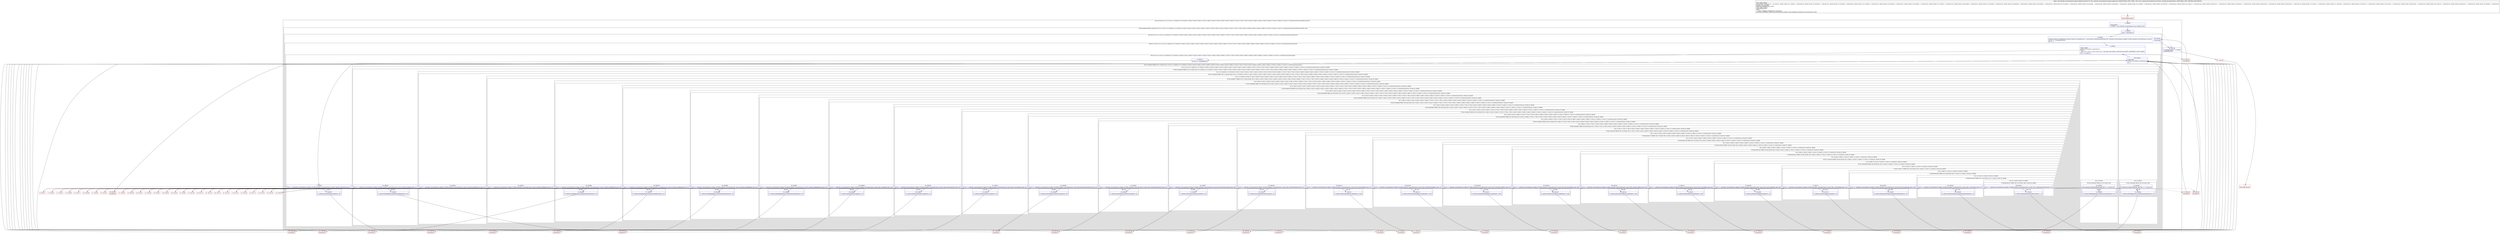 digraph "CFG forandroidx.constraintlayout.helper.widget.Flow.init(Landroid\/util\/AttributeSet;)V" {
subgraph cluster_Region_598646987 {
label = "R(3:1|(3:3|(3:5|(1:7)(1:(1:12)(1:(1:(1:18)(0))(1:(1:(1:25)(0))(1:(1:30)(1:(1:34)(1:(1:38)(1:(1:42)(1:(1:46)(1:(1:50)(1:(1:54)(1:(1:58)(1:(1:62)(1:(1:66)(1:(1:70)(1:(1:74)(1:(1:78)(1:(1:82)(1:(1:86)(1:(1:90)(1:(1:94)(1:(1:98)(1:(1:102)(1:(1:106)(1:(1:110)(1:(1:114)(0))))))))))))))))))))))))))|9)|118)|119)";
node [shape=record,color=blue];
Node_2 [shape=record,label="{2\:\ 0x0000|super.init(r8)\lr7.mFlow = new androidx.constraintlayout.core.widgets.Flow()\l}"];
subgraph cluster_IfRegion_344538678 {
label = "IF [B:3:0x000a] THEN: R(3:3|(3:5|(1:7)(1:(1:12)(1:(1:(1:18)(0))(1:(1:(1:25)(0))(1:(1:30)(1:(1:34)(1:(1:38)(1:(1:42)(1:(1:46)(1:(1:50)(1:(1:54)(1:(1:58)(1:(1:62)(1:(1:66)(1:(1:70)(1:(1:74)(1:(1:78)(1:(1:82)(1:(1:86)(1:(1:90)(1:(1:94)(1:(1:98)(1:(1:102)(1:(1:106)(1:(1:110)(1:(1:114)(0))))))))))))))))))))))))))|9)|118) ELSE: null";
node [shape=record,color=blue];
Node_3 [shape=record,label="{3\:\ 0x000a|if (r8 != null) goto L3\l}"];
subgraph cluster_Region_60667546 {
label = "R(3:3|(3:5|(1:7)(1:(1:12)(1:(1:(1:18)(0))(1:(1:(1:25)(0))(1:(1:30)(1:(1:34)(1:(1:38)(1:(1:42)(1:(1:46)(1:(1:50)(1:(1:54)(1:(1:58)(1:(1:62)(1:(1:66)(1:(1:70)(1:(1:74)(1:(1:78)(1:(1:82)(1:(1:86)(1:(1:90)(1:(1:94)(1:(1:98)(1:(1:102)(1:(1:106)(1:(1:110)(1:(1:114)(0))))))))))))))))))))))))))|9)|118)";
node [shape=record,color=blue];
Node_4 [shape=record,label="{4\:\ 0x000c|android.content.res.TypedArray android.content.res.TypedArray r0 = getContext().obtainStyledAttributes(r8, androidx.constraintlayout.widget.C0169R.styleable.ConstraintLayout_Layout)\lint int r1 = r0.getIndexCount()\lint r2 = 0\l}"];
subgraph cluster_LoopRegion_501777671 {
label = "LOOP:0: (3:5|(1:7)(1:(1:12)(1:(1:(1:18)(0))(1:(1:(1:25)(0))(1:(1:30)(1:(1:34)(1:(1:38)(1:(1:42)(1:(1:46)(1:(1:50)(1:(1:54)(1:(1:58)(1:(1:62)(1:(1:66)(1:(1:70)(1:(1:74)(1:(1:78)(1:(1:82)(1:(1:86)(1:(1:90)(1:(1:94)(1:(1:98)(1:(1:102)(1:(1:106)(1:(1:110)(1:(1:114)(0))))))))))))))))))))))))))|9)";
node [shape=record,color=blue];
Node_5 [shape=record,label="{5\:\ 0x001b|LOOP_START\lLOOP:0: B:5:0x001b\-\>B:88:0x01ad\lPHI: r2 \l  PHI: (r2v1 'i' int) = (r2v0 'i' int), (r2v2 'i' int) binds: [B:4:0x000c, B:88:0x01ad] A[DONT_GENERATE, DONT_INLINE]\l|if (r2 \< r1) goto L5\l}"];
subgraph cluster_Region_989386279 {
label = "R(3:5|(1:7)(1:(1:12)(1:(1:(1:18)(0))(1:(1:(1:25)(0))(1:(1:30)(1:(1:34)(1:(1:38)(1:(1:42)(1:(1:46)(1:(1:50)(1:(1:54)(1:(1:58)(1:(1:62)(1:(1:66)(1:(1:70)(1:(1:74)(1:(1:78)(1:(1:82)(1:(1:86)(1:(1:90)(1:(1:94)(1:(1:98)(1:(1:102)(1:(1:106)(1:(1:110)(1:(1:114)(0))))))))))))))))))))))))))|9)";
node [shape=record,color=blue];
Node_6 [shape=record,label="{6\:\ 0x001d|int int r3 = r0.getIndex(r2)\l}"];
subgraph cluster_IfRegion_1353717953 {
label = "IF [B:7:0x0024] THEN: R(1:7) ELSE: R(1:(1:12)(1:(1:(1:18)(0))(1:(1:(1:25)(0))(1:(1:30)(1:(1:34)(1:(1:38)(1:(1:42)(1:(1:46)(1:(1:50)(1:(1:54)(1:(1:58)(1:(1:62)(1:(1:66)(1:(1:70)(1:(1:74)(1:(1:78)(1:(1:82)(1:(1:86)(1:(1:90)(1:(1:94)(1:(1:98)(1:(1:102)(1:(1:106)(1:(1:110)(1:(1:114)(0))))))))))))))))))))))))))";
node [shape=record,color=blue];
Node_7 [shape=record,label="{7\:\ 0x0024|if (r3 == androidx.constraintlayout.widget.C0169R.styleable.ConstraintLayout_Layout_android_orientation) goto L7\l}"];
subgraph cluster_Region_433771561 {
label = "R(1:7)";
node [shape=record,color=blue];
Node_8 [shape=record,label="{8\:\ 0x0026|r7.mFlow.setOrientation(r0.getInt(r3, 0))\l}"];
}
subgraph cluster_Region_1634874402 {
label = "R(1:(1:12)(1:(1:(1:18)(0))(1:(1:(1:25)(0))(1:(1:30)(1:(1:34)(1:(1:38)(1:(1:42)(1:(1:46)(1:(1:50)(1:(1:54)(1:(1:58)(1:(1:62)(1:(1:66)(1:(1:70)(1:(1:74)(1:(1:78)(1:(1:82)(1:(1:86)(1:(1:90)(1:(1:94)(1:(1:98)(1:(1:102)(1:(1:106)(1:(1:110)(1:(1:114)(0)))))))))))))))))))))))))) | ELSE_IF_CHAIN\l";
node [shape=record,color=blue];
subgraph cluster_IfRegion_905326367 {
label = "IF [B:10:0x0033] THEN: R(1:12) ELSE: R(1:(1:(1:18)(0))(1:(1:(1:25)(0))(1:(1:30)(1:(1:34)(1:(1:38)(1:(1:42)(1:(1:46)(1:(1:50)(1:(1:54)(1:(1:58)(1:(1:62)(1:(1:66)(1:(1:70)(1:(1:74)(1:(1:78)(1:(1:82)(1:(1:86)(1:(1:90)(1:(1:94)(1:(1:98)(1:(1:102)(1:(1:106)(1:(1:110)(1:(1:114)(0))))))))))))))))))))))))) | ELSE_IF_CHAIN\l";
node [shape=record,color=blue];
Node_10 [shape=record,label="{10\:\ 0x0033|if (r3 == androidx.constraintlayout.widget.C0169R.styleable.ConstraintLayout_Layout_android_padding) goto L12\l}"];
subgraph cluster_Region_936374138 {
label = "R(1:12)";
node [shape=record,color=blue];
Node_11 [shape=record,label="{11\:\ 0x0035|r7.mFlow.setPadding(r0.getDimensionPixelSize(r3, 0))\l}"];
}
subgraph cluster_Region_617545922 {
label = "R(1:(1:(1:18)(0))(1:(1:(1:25)(0))(1:(1:30)(1:(1:34)(1:(1:38)(1:(1:42)(1:(1:46)(1:(1:50)(1:(1:54)(1:(1:58)(1:(1:62)(1:(1:66)(1:(1:70)(1:(1:74)(1:(1:78)(1:(1:82)(1:(1:86)(1:(1:90)(1:(1:94)(1:(1:98)(1:(1:102)(1:(1:106)(1:(1:110)(1:(1:114)(0))))))))))))))))))))))))) | ELSE_IF_CHAIN\l";
node [shape=record,color=blue];
subgraph cluster_IfRegion_1936752018 {
label = "IF [B:13:0x0044] THEN: R(1:(1:18)(0)) ELSE: R(1:(1:(1:25)(0))(1:(1:30)(1:(1:34)(1:(1:38)(1:(1:42)(1:(1:46)(1:(1:50)(1:(1:54)(1:(1:58)(1:(1:62)(1:(1:66)(1:(1:70)(1:(1:74)(1:(1:78)(1:(1:82)(1:(1:86)(1:(1:90)(1:(1:94)(1:(1:98)(1:(1:102)(1:(1:106)(1:(1:110)(1:(1:114)(0)))))))))))))))))))))))) | ELSE_IF_CHAIN\l";
node [shape=record,color=blue];
Node_13 [shape=record,label="{13\:\ 0x0044|if (r3 == androidx.constraintlayout.widget.C0169R.styleable.ConstraintLayout_Layout_android_paddingStart) goto L16\l}"];
subgraph cluster_Region_1915831400 {
label = "R(1:(1:18)(0))";
node [shape=record,color=blue];
subgraph cluster_IfRegion_789884054 {
label = "IF [B:15:0x0048] THEN: R(1:18) ELSE: R(0)";
node [shape=record,color=blue];
Node_15 [shape=record,label="{15\:\ 0x0048|if (android.os.Build.VERSION.SDK_INT \>= 17) goto L18\l}"];
subgraph cluster_Region_1502131839 {
label = "R(1:18)";
node [shape=record,color=blue];
Node_16 [shape=record,label="{16\:\ 0x004a|r7.mFlow.setPaddingStart(r0.getDimensionPixelSize(r3, 0))\l}"];
}
subgraph cluster_Region_1597460082 {
label = "R(0)";
node [shape=record,color=blue];
}
}
}
subgraph cluster_Region_52599878 {
label = "R(1:(1:(1:25)(0))(1:(1:30)(1:(1:34)(1:(1:38)(1:(1:42)(1:(1:46)(1:(1:50)(1:(1:54)(1:(1:58)(1:(1:62)(1:(1:66)(1:(1:70)(1:(1:74)(1:(1:78)(1:(1:82)(1:(1:86)(1:(1:90)(1:(1:94)(1:(1:98)(1:(1:102)(1:(1:106)(1:(1:110)(1:(1:114)(0)))))))))))))))))))))))) | ELSE_IF_CHAIN\l";
node [shape=record,color=blue];
subgraph cluster_IfRegion_719916614 {
label = "IF [B:18:0x0057] THEN: R(1:(1:25)(0)) ELSE: R(1:(1:30)(1:(1:34)(1:(1:38)(1:(1:42)(1:(1:46)(1:(1:50)(1:(1:54)(1:(1:58)(1:(1:62)(1:(1:66)(1:(1:70)(1:(1:74)(1:(1:78)(1:(1:82)(1:(1:86)(1:(1:90)(1:(1:94)(1:(1:98)(1:(1:102)(1:(1:106)(1:(1:110)(1:(1:114)(0))))))))))))))))))))))) | ELSE_IF_CHAIN\l";
node [shape=record,color=blue];
Node_18 [shape=record,label="{18\:\ 0x0057|if (r3 == androidx.constraintlayout.widget.C0169R.styleable.ConstraintLayout_Layout_android_paddingEnd) goto L23\l}"];
subgraph cluster_Region_2068355662 {
label = "R(1:(1:25)(0))";
node [shape=record,color=blue];
subgraph cluster_IfRegion_1899162029 {
label = "IF [B:20:0x005b] THEN: R(1:25) ELSE: R(0)";
node [shape=record,color=blue];
Node_20 [shape=record,label="{20\:\ 0x005b|if (android.os.Build.VERSION.SDK_INT \>= 17) goto L25\l}"];
subgraph cluster_Region_633145991 {
label = "R(1:25)";
node [shape=record,color=blue];
Node_21 [shape=record,label="{21\:\ 0x005d|r7.mFlow.setPaddingEnd(r0.getDimensionPixelSize(r3, 0))\l}"];
}
subgraph cluster_Region_345206055 {
label = "R(0)";
node [shape=record,color=blue];
}
}
}
subgraph cluster_Region_63177567 {
label = "R(1:(1:30)(1:(1:34)(1:(1:38)(1:(1:42)(1:(1:46)(1:(1:50)(1:(1:54)(1:(1:58)(1:(1:62)(1:(1:66)(1:(1:70)(1:(1:74)(1:(1:78)(1:(1:82)(1:(1:86)(1:(1:90)(1:(1:94)(1:(1:98)(1:(1:102)(1:(1:106)(1:(1:110)(1:(1:114)(0))))))))))))))))))))))) | ELSE_IF_CHAIN\l";
node [shape=record,color=blue];
subgraph cluster_IfRegion_2052025802 {
label = "IF [B:23:0x006a] THEN: R(1:30) ELSE: R(1:(1:34)(1:(1:38)(1:(1:42)(1:(1:46)(1:(1:50)(1:(1:54)(1:(1:58)(1:(1:62)(1:(1:66)(1:(1:70)(1:(1:74)(1:(1:78)(1:(1:82)(1:(1:86)(1:(1:90)(1:(1:94)(1:(1:98)(1:(1:102)(1:(1:106)(1:(1:110)(1:(1:114)(0)))))))))))))))))))))) | ELSE_IF_CHAIN\l";
node [shape=record,color=blue];
Node_23 [shape=record,label="{23\:\ 0x006a|if (r3 == androidx.constraintlayout.widget.C0169R.styleable.ConstraintLayout_Layout_android_paddingLeft) goto L30\l}"];
subgraph cluster_Region_1779038597 {
label = "R(1:30)";
node [shape=record,color=blue];
Node_24 [shape=record,label="{24\:\ 0x006c|r7.mFlow.setPaddingLeft(r0.getDimensionPixelSize(r3, 0))\l}"];
}
subgraph cluster_Region_1021404035 {
label = "R(1:(1:34)(1:(1:38)(1:(1:42)(1:(1:46)(1:(1:50)(1:(1:54)(1:(1:58)(1:(1:62)(1:(1:66)(1:(1:70)(1:(1:74)(1:(1:78)(1:(1:82)(1:(1:86)(1:(1:90)(1:(1:94)(1:(1:98)(1:(1:102)(1:(1:106)(1:(1:110)(1:(1:114)(0)))))))))))))))))))))) | ELSE_IF_CHAIN\l";
node [shape=record,color=blue];
subgraph cluster_IfRegion_2118462283 {
label = "IF [B:26:0x0079] THEN: R(1:34) ELSE: R(1:(1:38)(1:(1:42)(1:(1:46)(1:(1:50)(1:(1:54)(1:(1:58)(1:(1:62)(1:(1:66)(1:(1:70)(1:(1:74)(1:(1:78)(1:(1:82)(1:(1:86)(1:(1:90)(1:(1:94)(1:(1:98)(1:(1:102)(1:(1:106)(1:(1:110)(1:(1:114)(0))))))))))))))))))))) | ELSE_IF_CHAIN\l";
node [shape=record,color=blue];
Node_26 [shape=record,label="{26\:\ 0x0079|if (r3 == androidx.constraintlayout.widget.C0169R.styleable.ConstraintLayout_Layout_android_paddingTop) goto L34\l}"];
subgraph cluster_Region_578125697 {
label = "R(1:34)";
node [shape=record,color=blue];
Node_27 [shape=record,label="{27\:\ 0x007b|r7.mFlow.setPaddingTop(r0.getDimensionPixelSize(r3, 0))\l}"];
}
subgraph cluster_Region_1526241843 {
label = "R(1:(1:38)(1:(1:42)(1:(1:46)(1:(1:50)(1:(1:54)(1:(1:58)(1:(1:62)(1:(1:66)(1:(1:70)(1:(1:74)(1:(1:78)(1:(1:82)(1:(1:86)(1:(1:90)(1:(1:94)(1:(1:98)(1:(1:102)(1:(1:106)(1:(1:110)(1:(1:114)(0))))))))))))))))))))) | ELSE_IF_CHAIN\l";
node [shape=record,color=blue];
subgraph cluster_IfRegion_237590012 {
label = "IF [B:29:0x0088] THEN: R(1:38) ELSE: R(1:(1:42)(1:(1:46)(1:(1:50)(1:(1:54)(1:(1:58)(1:(1:62)(1:(1:66)(1:(1:70)(1:(1:74)(1:(1:78)(1:(1:82)(1:(1:86)(1:(1:90)(1:(1:94)(1:(1:98)(1:(1:102)(1:(1:106)(1:(1:110)(1:(1:114)(0)))))))))))))))))))) | ELSE_IF_CHAIN\l";
node [shape=record,color=blue];
Node_29 [shape=record,label="{29\:\ 0x0088|if (r3 == androidx.constraintlayout.widget.C0169R.styleable.ConstraintLayout_Layout_android_paddingRight) goto L38\l}"];
subgraph cluster_Region_1053957886 {
label = "R(1:38)";
node [shape=record,color=blue];
Node_30 [shape=record,label="{30\:\ 0x008a|r7.mFlow.setPaddingRight(r0.getDimensionPixelSize(r3, 0))\l}"];
}
subgraph cluster_Region_1435319838 {
label = "R(1:(1:42)(1:(1:46)(1:(1:50)(1:(1:54)(1:(1:58)(1:(1:62)(1:(1:66)(1:(1:70)(1:(1:74)(1:(1:78)(1:(1:82)(1:(1:86)(1:(1:90)(1:(1:94)(1:(1:98)(1:(1:102)(1:(1:106)(1:(1:110)(1:(1:114)(0)))))))))))))))))))) | ELSE_IF_CHAIN\l";
node [shape=record,color=blue];
subgraph cluster_IfRegion_1825628481 {
label = "IF [B:32:0x0097] THEN: R(1:42) ELSE: R(1:(1:46)(1:(1:50)(1:(1:54)(1:(1:58)(1:(1:62)(1:(1:66)(1:(1:70)(1:(1:74)(1:(1:78)(1:(1:82)(1:(1:86)(1:(1:90)(1:(1:94)(1:(1:98)(1:(1:102)(1:(1:106)(1:(1:110)(1:(1:114)(0))))))))))))))))))) | ELSE_IF_CHAIN\l";
node [shape=record,color=blue];
Node_32 [shape=record,label="{32\:\ 0x0097|if (r3 == androidx.constraintlayout.widget.C0169R.styleable.ConstraintLayout_Layout_android_paddingBottom) goto L42\l}"];
subgraph cluster_Region_1937162897 {
label = "R(1:42)";
node [shape=record,color=blue];
Node_33 [shape=record,label="{33\:\ 0x0099|r7.mFlow.setPaddingBottom(r0.getDimensionPixelSize(r3, 0))\l}"];
}
subgraph cluster_Region_1995440395 {
label = "R(1:(1:46)(1:(1:50)(1:(1:54)(1:(1:58)(1:(1:62)(1:(1:66)(1:(1:70)(1:(1:74)(1:(1:78)(1:(1:82)(1:(1:86)(1:(1:90)(1:(1:94)(1:(1:98)(1:(1:102)(1:(1:106)(1:(1:110)(1:(1:114)(0))))))))))))))))))) | ELSE_IF_CHAIN\l";
node [shape=record,color=blue];
subgraph cluster_IfRegion_1836113964 {
label = "IF [B:35:0x00a6] THEN: R(1:46) ELSE: R(1:(1:50)(1:(1:54)(1:(1:58)(1:(1:62)(1:(1:66)(1:(1:70)(1:(1:74)(1:(1:78)(1:(1:82)(1:(1:86)(1:(1:90)(1:(1:94)(1:(1:98)(1:(1:102)(1:(1:106)(1:(1:110)(1:(1:114)(0)))))))))))))))))) | ELSE_IF_CHAIN\l";
node [shape=record,color=blue];
Node_35 [shape=record,label="{35\:\ 0x00a6|if (r3 == androidx.constraintlayout.widget.C0169R.styleable.ConstraintLayout_Layout_flow_wrapMode) goto L46\l}"];
subgraph cluster_Region_1452726443 {
label = "R(1:46)";
node [shape=record,color=blue];
Node_36 [shape=record,label="{36\:\ 0x00a8|r7.mFlow.setWrapMode(r0.getInt(r3, 0))\l}"];
}
subgraph cluster_Region_1094355245 {
label = "R(1:(1:50)(1:(1:54)(1:(1:58)(1:(1:62)(1:(1:66)(1:(1:70)(1:(1:74)(1:(1:78)(1:(1:82)(1:(1:86)(1:(1:90)(1:(1:94)(1:(1:98)(1:(1:102)(1:(1:106)(1:(1:110)(1:(1:114)(0)))))))))))))))))) | ELSE_IF_CHAIN\l";
node [shape=record,color=blue];
subgraph cluster_IfRegion_976781754 {
label = "IF [B:38:0x00b5] THEN: R(1:50) ELSE: R(1:(1:54)(1:(1:58)(1:(1:62)(1:(1:66)(1:(1:70)(1:(1:74)(1:(1:78)(1:(1:82)(1:(1:86)(1:(1:90)(1:(1:94)(1:(1:98)(1:(1:102)(1:(1:106)(1:(1:110)(1:(1:114)(0))))))))))))))))) | ELSE_IF_CHAIN\l";
node [shape=record,color=blue];
Node_38 [shape=record,label="{38\:\ 0x00b5|if (r3 == androidx.constraintlayout.widget.C0169R.styleable.ConstraintLayout_Layout_flow_horizontalStyle) goto L50\l}"];
subgraph cluster_Region_1595288719 {
label = "R(1:50)";
node [shape=record,color=blue];
Node_39 [shape=record,label="{39\:\ 0x00b7|r7.mFlow.setHorizontalStyle(r0.getInt(r3, 0))\l}"];
}
subgraph cluster_Region_1603119675 {
label = "R(1:(1:54)(1:(1:58)(1:(1:62)(1:(1:66)(1:(1:70)(1:(1:74)(1:(1:78)(1:(1:82)(1:(1:86)(1:(1:90)(1:(1:94)(1:(1:98)(1:(1:102)(1:(1:106)(1:(1:110)(1:(1:114)(0))))))))))))))))) | ELSE_IF_CHAIN\l";
node [shape=record,color=blue];
subgraph cluster_IfRegion_2121971124 {
label = "IF [B:41:0x00c4] THEN: R(1:54) ELSE: R(1:(1:58)(1:(1:62)(1:(1:66)(1:(1:70)(1:(1:74)(1:(1:78)(1:(1:82)(1:(1:86)(1:(1:90)(1:(1:94)(1:(1:98)(1:(1:102)(1:(1:106)(1:(1:110)(1:(1:114)(0)))))))))))))))) | ELSE_IF_CHAIN\l";
node [shape=record,color=blue];
Node_41 [shape=record,label="{41\:\ 0x00c4|if (r3 == androidx.constraintlayout.widget.C0169R.styleable.ConstraintLayout_Layout_flow_verticalStyle) goto L54\l}"];
subgraph cluster_Region_1906175101 {
label = "R(1:54)";
node [shape=record,color=blue];
Node_42 [shape=record,label="{42\:\ 0x00c6|r7.mFlow.setVerticalStyle(r0.getInt(r3, 0))\l}"];
}
subgraph cluster_Region_1665925658 {
label = "R(1:(1:58)(1:(1:62)(1:(1:66)(1:(1:70)(1:(1:74)(1:(1:78)(1:(1:82)(1:(1:86)(1:(1:90)(1:(1:94)(1:(1:98)(1:(1:102)(1:(1:106)(1:(1:110)(1:(1:114)(0)))))))))))))))) | ELSE_IF_CHAIN\l";
node [shape=record,color=blue];
subgraph cluster_IfRegion_365664723 {
label = "IF [B:44:0x00d3] THEN: R(1:58) ELSE: R(1:(1:62)(1:(1:66)(1:(1:70)(1:(1:74)(1:(1:78)(1:(1:82)(1:(1:86)(1:(1:90)(1:(1:94)(1:(1:98)(1:(1:102)(1:(1:106)(1:(1:110)(1:(1:114)(0))))))))))))))) | ELSE_IF_CHAIN\l";
node [shape=record,color=blue];
Node_44 [shape=record,label="{44\:\ 0x00d3|if (r3 == androidx.constraintlayout.widget.C0169R.styleable.ConstraintLayout_Layout_flow_firstHorizontalStyle) goto L58\l}"];
subgraph cluster_Region_876272277 {
label = "R(1:58)";
node [shape=record,color=blue];
Node_45 [shape=record,label="{45\:\ 0x00d5|r7.mFlow.setFirstHorizontalStyle(r0.getInt(r3, 0))\l}"];
}
subgraph cluster_Region_356691745 {
label = "R(1:(1:62)(1:(1:66)(1:(1:70)(1:(1:74)(1:(1:78)(1:(1:82)(1:(1:86)(1:(1:90)(1:(1:94)(1:(1:98)(1:(1:102)(1:(1:106)(1:(1:110)(1:(1:114)(0))))))))))))))) | ELSE_IF_CHAIN\l";
node [shape=record,color=blue];
subgraph cluster_IfRegion_2135980742 {
label = "IF [B:47:0x00e2] THEN: R(1:62) ELSE: R(1:(1:66)(1:(1:70)(1:(1:74)(1:(1:78)(1:(1:82)(1:(1:86)(1:(1:90)(1:(1:94)(1:(1:98)(1:(1:102)(1:(1:106)(1:(1:110)(1:(1:114)(0)))))))))))))) | ELSE_IF_CHAIN\l";
node [shape=record,color=blue];
Node_47 [shape=record,label="{47\:\ 0x00e2|if (r3 == androidx.constraintlayout.widget.C0169R.styleable.ConstraintLayout_Layout_flow_lastHorizontalStyle) goto L62\l}"];
subgraph cluster_Region_1418268473 {
label = "R(1:62)";
node [shape=record,color=blue];
Node_48 [shape=record,label="{48\:\ 0x00e4|r7.mFlow.setLastHorizontalStyle(r0.getInt(r3, 0))\l}"];
}
subgraph cluster_Region_10760005 {
label = "R(1:(1:66)(1:(1:70)(1:(1:74)(1:(1:78)(1:(1:82)(1:(1:86)(1:(1:90)(1:(1:94)(1:(1:98)(1:(1:102)(1:(1:106)(1:(1:110)(1:(1:114)(0)))))))))))))) | ELSE_IF_CHAIN\l";
node [shape=record,color=blue];
subgraph cluster_IfRegion_26939847 {
label = "IF [B:50:0x00f1] THEN: R(1:66) ELSE: R(1:(1:70)(1:(1:74)(1:(1:78)(1:(1:82)(1:(1:86)(1:(1:90)(1:(1:94)(1:(1:98)(1:(1:102)(1:(1:106)(1:(1:110)(1:(1:114)(0))))))))))))) | ELSE_IF_CHAIN\l";
node [shape=record,color=blue];
Node_50 [shape=record,label="{50\:\ 0x00f1|if (r3 == androidx.constraintlayout.widget.C0169R.styleable.ConstraintLayout_Layout_flow_firstVerticalStyle) goto L66\l}"];
subgraph cluster_Region_974467955 {
label = "R(1:66)";
node [shape=record,color=blue];
Node_51 [shape=record,label="{51\:\ 0x00f3|r7.mFlow.setFirstVerticalStyle(r0.getInt(r3, 0))\l}"];
}
subgraph cluster_Region_852132120 {
label = "R(1:(1:70)(1:(1:74)(1:(1:78)(1:(1:82)(1:(1:86)(1:(1:90)(1:(1:94)(1:(1:98)(1:(1:102)(1:(1:106)(1:(1:110)(1:(1:114)(0))))))))))))) | ELSE_IF_CHAIN\l";
node [shape=record,color=blue];
subgraph cluster_IfRegion_711443285 {
label = "IF [B:53:0x0100] THEN: R(1:70) ELSE: R(1:(1:74)(1:(1:78)(1:(1:82)(1:(1:86)(1:(1:90)(1:(1:94)(1:(1:98)(1:(1:102)(1:(1:106)(1:(1:110)(1:(1:114)(0)))))))))))) | ELSE_IF_CHAIN\l";
node [shape=record,color=blue];
Node_53 [shape=record,label="{53\:\ 0x0100|if (r3 == androidx.constraintlayout.widget.C0169R.styleable.ConstraintLayout_Layout_flow_lastVerticalStyle) goto L70\l}"];
subgraph cluster_Region_620088904 {
label = "R(1:70)";
node [shape=record,color=blue];
Node_54 [shape=record,label="{54\:\ 0x0102|r7.mFlow.setLastVerticalStyle(r0.getInt(r3, 0))\l}"];
}
subgraph cluster_Region_831854985 {
label = "R(1:(1:74)(1:(1:78)(1:(1:82)(1:(1:86)(1:(1:90)(1:(1:94)(1:(1:98)(1:(1:102)(1:(1:106)(1:(1:110)(1:(1:114)(0)))))))))))) | ELSE_IF_CHAIN\l";
node [shape=record,color=blue];
subgraph cluster_IfRegion_1672205003 {
label = "IF [B:56:0x0111] THEN: R(1:74) ELSE: R(1:(1:78)(1:(1:82)(1:(1:86)(1:(1:90)(1:(1:94)(1:(1:98)(1:(1:102)(1:(1:106)(1:(1:110)(1:(1:114)(0))))))))))) | ELSE_IF_CHAIN\l";
node [shape=record,color=blue];
Node_56 [shape=record,label="{56\:\ 0x0111|if (r3 == androidx.constraintlayout.widget.C0169R.styleable.ConstraintLayout_Layout_flow_horizontalBias) goto L74\l}"];
subgraph cluster_Region_1190745649 {
label = "R(1:74)";
node [shape=record,color=blue];
Node_57 [shape=record,label="{57\:\ 0x0113|r7.mFlow.setHorizontalBias(r0.getFloat(r3, 0.5f))\l}"];
}
subgraph cluster_Region_825135933 {
label = "R(1:(1:78)(1:(1:82)(1:(1:86)(1:(1:90)(1:(1:94)(1:(1:98)(1:(1:102)(1:(1:106)(1:(1:110)(1:(1:114)(0))))))))))) | ELSE_IF_CHAIN\l";
node [shape=record,color=blue];
subgraph cluster_IfRegion_533795378 {
label = "IF [B:59:0x0120] THEN: R(1:78) ELSE: R(1:(1:82)(1:(1:86)(1:(1:90)(1:(1:94)(1:(1:98)(1:(1:102)(1:(1:106)(1:(1:110)(1:(1:114)(0)))))))))) | ELSE_IF_CHAIN\l";
node [shape=record,color=blue];
Node_59 [shape=record,label="{59\:\ 0x0120|if (r3 == androidx.constraintlayout.widget.C0169R.styleable.ConstraintLayout_Layout_flow_firstHorizontalBias) goto L78\l}"];
subgraph cluster_Region_1519745296 {
label = "R(1:78)";
node [shape=record,color=blue];
Node_60 [shape=record,label="{60\:\ 0x0122|r7.mFlow.setFirstHorizontalBias(r0.getFloat(r3, 0.5f))\l}"];
}
subgraph cluster_Region_282152026 {
label = "R(1:(1:82)(1:(1:86)(1:(1:90)(1:(1:94)(1:(1:98)(1:(1:102)(1:(1:106)(1:(1:110)(1:(1:114)(0)))))))))) | ELSE_IF_CHAIN\l";
node [shape=record,color=blue];
subgraph cluster_IfRegion_1184709926 {
label = "IF [B:62:0x012f] THEN: R(1:82) ELSE: R(1:(1:86)(1:(1:90)(1:(1:94)(1:(1:98)(1:(1:102)(1:(1:106)(1:(1:110)(1:(1:114)(0))))))))) | ELSE_IF_CHAIN\l";
node [shape=record,color=blue];
Node_62 [shape=record,label="{62\:\ 0x012f|if (r3 == androidx.constraintlayout.widget.C0169R.styleable.ConstraintLayout_Layout_flow_lastHorizontalBias) goto L82\l}"];
subgraph cluster_Region_1233672090 {
label = "R(1:82)";
node [shape=record,color=blue];
Node_63 [shape=record,label="{63\:\ 0x0131|r7.mFlow.setLastHorizontalBias(r0.getFloat(r3, 0.5f))\l}"];
}
subgraph cluster_Region_1995820313 {
label = "R(1:(1:86)(1:(1:90)(1:(1:94)(1:(1:98)(1:(1:102)(1:(1:106)(1:(1:110)(1:(1:114)(0))))))))) | ELSE_IF_CHAIN\l";
node [shape=record,color=blue];
subgraph cluster_IfRegion_1383347147 {
label = "IF [B:65:0x013e] THEN: R(1:86) ELSE: R(1:(1:90)(1:(1:94)(1:(1:98)(1:(1:102)(1:(1:106)(1:(1:110)(1:(1:114)(0)))))))) | ELSE_IF_CHAIN\l";
node [shape=record,color=blue];
Node_65 [shape=record,label="{65\:\ 0x013e|if (r3 == androidx.constraintlayout.widget.C0169R.styleable.ConstraintLayout_Layout_flow_firstVerticalBias) goto L86\l}"];
subgraph cluster_Region_1132808045 {
label = "R(1:86)";
node [shape=record,color=blue];
Node_66 [shape=record,label="{66\:\ 0x0140|r7.mFlow.setFirstVerticalBias(r0.getFloat(r3, 0.5f))\l}"];
}
subgraph cluster_Region_1874189087 {
label = "R(1:(1:90)(1:(1:94)(1:(1:98)(1:(1:102)(1:(1:106)(1:(1:110)(1:(1:114)(0)))))))) | ELSE_IF_CHAIN\l";
node [shape=record,color=blue];
subgraph cluster_IfRegion_1869909700 {
label = "IF [B:68:0x014c] THEN: R(1:90) ELSE: R(1:(1:94)(1:(1:98)(1:(1:102)(1:(1:106)(1:(1:110)(1:(1:114)(0))))))) | ELSE_IF_CHAIN\l";
node [shape=record,color=blue];
Node_68 [shape=record,label="{68\:\ 0x014c|if (r3 == androidx.constraintlayout.widget.C0169R.styleable.ConstraintLayout_Layout_flow_lastVerticalBias) goto L90\l}"];
subgraph cluster_Region_1338104306 {
label = "R(1:90)";
node [shape=record,color=blue];
Node_69 [shape=record,label="{69\:\ 0x014e|r7.mFlow.setLastVerticalBias(r0.getFloat(r3, 0.5f))\l}"];
}
subgraph cluster_Region_709298863 {
label = "R(1:(1:94)(1:(1:98)(1:(1:102)(1:(1:106)(1:(1:110)(1:(1:114)(0))))))) | ELSE_IF_CHAIN\l";
node [shape=record,color=blue];
subgraph cluster_IfRegion_2015576474 {
label = "IF [B:71:0x015a] THEN: R(1:94) ELSE: R(1:(1:98)(1:(1:102)(1:(1:106)(1:(1:110)(1:(1:114)(0)))))) | ELSE_IF_CHAIN\l";
node [shape=record,color=blue];
Node_71 [shape=record,label="{71\:\ 0x015a|if (r3 == androidx.constraintlayout.widget.C0169R.styleable.ConstraintLayout_Layout_flow_verticalBias) goto L94\l}"];
subgraph cluster_Region_1047360739 {
label = "R(1:94)";
node [shape=record,color=blue];
Node_72 [shape=record,label="{72\:\ 0x015c|r7.mFlow.setVerticalBias(r0.getFloat(r3, 0.5f))\l}"];
}
subgraph cluster_Region_812527649 {
label = "R(1:(1:98)(1:(1:102)(1:(1:106)(1:(1:110)(1:(1:114)(0)))))) | ELSE_IF_CHAIN\l";
node [shape=record,color=blue];
subgraph cluster_IfRegion_1467496373 {
label = "IF [B:74:0x0169] THEN: R(1:98) ELSE: R(1:(1:102)(1:(1:106)(1:(1:110)(1:(1:114)(0))))) | ELSE_IF_CHAIN\l";
node [shape=record,color=blue];
Node_74 [shape=record,label="{74\:\ 0x0169|if (r3 == androidx.constraintlayout.widget.C0169R.styleable.ConstraintLayout_Layout_flow_horizontalAlign) goto L98\l}"];
subgraph cluster_Region_903008307 {
label = "R(1:98)";
node [shape=record,color=blue];
Node_75 [shape=record,label="{75\:\ 0x016b|r7.mFlow.setHorizontalAlign(r0.getInt(r3, 2))\l}"];
}
subgraph cluster_Region_1756081712 {
label = "R(1:(1:102)(1:(1:106)(1:(1:110)(1:(1:114)(0))))) | ELSE_IF_CHAIN\l";
node [shape=record,color=blue];
subgraph cluster_IfRegion_610385146 {
label = "IF [B:77:0x0177] THEN: R(1:102) ELSE: R(1:(1:106)(1:(1:110)(1:(1:114)(0)))) | ELSE_IF_CHAIN\l";
node [shape=record,color=blue];
Node_77 [shape=record,label="{77\:\ 0x0177|if (r3 == androidx.constraintlayout.widget.C0169R.styleable.ConstraintLayout_Layout_flow_verticalAlign) goto L102\l}"];
subgraph cluster_Region_1543849931 {
label = "R(1:102)";
node [shape=record,color=blue];
Node_78 [shape=record,label="{78\:\ 0x0179|r7.mFlow.setVerticalAlign(r0.getInt(r3, 2))\l}"];
}
subgraph cluster_Region_696773913 {
label = "R(1:(1:106)(1:(1:110)(1:(1:114)(0)))) | ELSE_IF_CHAIN\l";
node [shape=record,color=blue];
subgraph cluster_IfRegion_1873282076 {
label = "IF [B:80:0x0185] THEN: R(1:106) ELSE: R(1:(1:110)(1:(1:114)(0))) | ELSE_IF_CHAIN\l";
node [shape=record,color=blue];
Node_80 [shape=record,label="{80\:\ 0x0185|if (r3 == androidx.constraintlayout.widget.C0169R.styleable.ConstraintLayout_Layout_flow_horizontalGap) goto L106\l}"];
subgraph cluster_Region_491391984 {
label = "R(1:106)";
node [shape=record,color=blue];
Node_81 [shape=record,label="{81\:\ 0x0187|r7.mFlow.setHorizontalGap(r0.getDimensionPixelSize(r3, 0))\l}"];
}
subgraph cluster_Region_990349556 {
label = "R(1:(1:110)(1:(1:114)(0))) | ELSE_IF_CHAIN\l";
node [shape=record,color=blue];
subgraph cluster_IfRegion_233158626 {
label = "IF [B:83:0x0193] THEN: R(1:110) ELSE: R(1:(1:114)(0)) | ELSE_IF_CHAIN\l";
node [shape=record,color=blue];
Node_83 [shape=record,label="{83\:\ 0x0193|if (r3 == androidx.constraintlayout.widget.C0169R.styleable.ConstraintLayout_Layout_flow_verticalGap) goto L110\l}"];
subgraph cluster_Region_1213574870 {
label = "R(1:110)";
node [shape=record,color=blue];
Node_84 [shape=record,label="{84\:\ 0x0195|r7.mFlow.setVerticalGap(r0.getDimensionPixelSize(r3, 0))\l}"];
}
subgraph cluster_Region_2057914509 {
label = "R(1:(1:114)(0)) | ELSE_IF_CHAIN\l";
node [shape=record,color=blue];
subgraph cluster_IfRegion_464972916 {
label = "IF [B:86:0x01a1] THEN: R(1:114) ELSE: R(0) | ELSE_IF_CHAIN\l";
node [shape=record,color=blue];
Node_86 [shape=record,label="{86\:\ 0x01a1|if (r3 == androidx.constraintlayout.widget.C0169R.styleable.ConstraintLayout_Layout_flow_maxElementsWrap) goto L114\l}"];
subgraph cluster_Region_1806019751 {
label = "R(1:114)";
node [shape=record,color=blue];
Node_87 [shape=record,label="{87\:\ 0x01a3|r7.mFlow.setMaxElementsWrap(r0.getInt(r3, \-1))\l}"];
}
subgraph cluster_Region_1330029510 {
label = "R(0)";
node [shape=record,color=blue];
}
}
}
}
}
}
}
}
}
}
}
}
}
}
}
}
}
}
}
}
}
}
}
}
}
}
}
}
}
}
}
}
}
}
}
}
}
}
}
}
}
}
}
}
}
}
}
}
}
}
}
}
Node_88 [shape=record,label="{88\:\ 0x01ad|LOOP_END\lLOOP:0: B:5:0x001b\-\>B:88:0x01ad\l|r2++\l}"];
}
}
Node_89 [shape=record,label="{89\:\ 0x01b1|r0.recycle()\l}"];
}
}
Node_90 [shape=record,label="{90\:\ 0x01b4|r7.mHelperWidget = r7.mFlow\lvalidateParams()\l}"];
}
Node_0 [shape=record,color=red,label="{0\:\ ?|MTH_ENTER_BLOCK\l}"];
Node_94 [shape=record,color=red,label="{94\:\ 0x01ad|SYNTHETIC\l}"];
Node_9 [shape=record,color=red,label="{9\:\ 0x0031}"];
Node_95 [shape=record,color=red,label="{95\:\ 0x01ad|SYNTHETIC\l}"];
Node_12 [shape=record,color=red,label="{12\:\ 0x0040}"];
Node_14 [shape=record,color=red,label="{14\:\ 0x0046}"];
Node_97 [shape=record,color=red,label="{97\:\ 0x01ad|SYNTHETIC\l}"];
Node_96 [shape=record,color=red,label="{96\:\ 0x01ad|SYNTHETIC\l}"];
Node_17 [shape=record,color=red,label="{17\:\ 0x0055}"];
Node_19 [shape=record,color=red,label="{19\:\ 0x0059}"];
Node_99 [shape=record,color=red,label="{99\:\ 0x01ad|SYNTHETIC\l}"];
Node_98 [shape=record,color=red,label="{98\:\ 0x01ad|SYNTHETIC\l}"];
Node_22 [shape=record,color=red,label="{22\:\ 0x0068}"];
Node_100 [shape=record,color=red,label="{100\:\ 0x01ad|SYNTHETIC\l}"];
Node_25 [shape=record,color=red,label="{25\:\ 0x0077}"];
Node_101 [shape=record,color=red,label="{101\:\ 0x01ad|SYNTHETIC\l}"];
Node_28 [shape=record,color=red,label="{28\:\ 0x0086}"];
Node_102 [shape=record,color=red,label="{102\:\ 0x01ad|SYNTHETIC\l}"];
Node_31 [shape=record,color=red,label="{31\:\ 0x0095}"];
Node_103 [shape=record,color=red,label="{103\:\ 0x01ad|SYNTHETIC\l}"];
Node_34 [shape=record,color=red,label="{34\:\ 0x00a4}"];
Node_104 [shape=record,color=red,label="{104\:\ 0x01ad|SYNTHETIC\l}"];
Node_37 [shape=record,color=red,label="{37\:\ 0x00b3}"];
Node_105 [shape=record,color=red,label="{105\:\ 0x01ad|SYNTHETIC\l}"];
Node_40 [shape=record,color=red,label="{40\:\ 0x00c2}"];
Node_106 [shape=record,color=red,label="{106\:\ 0x01ad|SYNTHETIC\l}"];
Node_43 [shape=record,color=red,label="{43\:\ 0x00d1}"];
Node_107 [shape=record,color=red,label="{107\:\ 0x01ad|SYNTHETIC\l}"];
Node_46 [shape=record,color=red,label="{46\:\ 0x00e0}"];
Node_108 [shape=record,color=red,label="{108\:\ 0x01ad|SYNTHETIC\l}"];
Node_49 [shape=record,color=red,label="{49\:\ 0x00ef}"];
Node_109 [shape=record,color=red,label="{109\:\ 0x01ad|SYNTHETIC\l}"];
Node_52 [shape=record,color=red,label="{52\:\ 0x00fe}"];
Node_110 [shape=record,color=red,label="{110\:\ 0x01ad|SYNTHETIC\l}"];
Node_55 [shape=record,color=red,label="{55\:\ 0x010d}"];
Node_111 [shape=record,color=red,label="{111\:\ 0x01ad|SYNTHETIC\l}"];
Node_58 [shape=record,color=red,label="{58\:\ 0x011e}"];
Node_112 [shape=record,color=red,label="{112\:\ 0x01ad|SYNTHETIC\l}"];
Node_61 [shape=record,color=red,label="{61\:\ 0x012d}"];
Node_113 [shape=record,color=red,label="{113\:\ 0x01ad|SYNTHETIC\l}"];
Node_64 [shape=record,color=red,label="{64\:\ 0x013c}"];
Node_114 [shape=record,color=red,label="{114\:\ 0x01ad|SYNTHETIC\l}"];
Node_67 [shape=record,color=red,label="{67\:\ 0x014a}"];
Node_115 [shape=record,color=red,label="{115\:\ 0x01ad|SYNTHETIC\l}"];
Node_70 [shape=record,color=red,label="{70\:\ 0x0158}"];
Node_116 [shape=record,color=red,label="{116\:\ 0x01ad|SYNTHETIC\l}"];
Node_73 [shape=record,color=red,label="{73\:\ 0x0166}"];
Node_117 [shape=record,color=red,label="{117\:\ 0x01ad|SYNTHETIC\l}"];
Node_76 [shape=record,color=red,label="{76\:\ 0x0175}"];
Node_118 [shape=record,color=red,label="{118\:\ 0x01ad|SYNTHETIC\l}"];
Node_79 [shape=record,color=red,label="{79\:\ 0x0183}"];
Node_119 [shape=record,color=red,label="{119\:\ 0x01ad|SYNTHETIC\l}"];
Node_82 [shape=record,color=red,label="{82\:\ 0x0191}"];
Node_120 [shape=record,color=red,label="{120\:\ 0x01ad|SYNTHETIC\l}"];
Node_85 [shape=record,color=red,label="{85\:\ 0x019f}"];
Node_93 [shape=record,color=red,label="{93\:\ 0x01ad|SYNTHETIC\l}"];
Node_121 [shape=record,color=red,label="{121\:\ 0x01ad|SYNTHETIC\l}"];
Node_92 [shape=record,color=red,label="{92\:\ 0x01b1|SYNTHETIC\l}"];
Node_91 [shape=record,color=red,label="{91\:\ 0x01bb}"];
Node_1 [shape=record,color=red,label="{1\:\ ?|MTH_EXIT_BLOCK\l}"];
MethodNode[shape=record,label="{public void androidx.constraintlayout.helper.widget.Flow.init((r7v0 'this' androidx.constraintlayout.helper.widget.Flow A[IMMUTABLE_TYPE, THIS]), (r8v0 'attrs' android.util.AttributeSet A[D('attrs' android.util.AttributeSet), IMMUTABLE_TYPE, METHOD_ARGUMENT]))  | USE_LINES_HINTS\lBACK_EDGE: B:88:0x01ad \-\> B:5:0x001b, CROSS_EDGE: B:11:0x0035 \-\> B:88:0x01ad, CROSS_EDGE: B:16:0x004a \-\> B:88:0x01ad, CROSS_EDGE: B:15:0x0048 \-\> B:88:0x01ad, CROSS_EDGE: B:21:0x005d \-\> B:88:0x01ad, CROSS_EDGE: B:20:0x005b \-\> B:88:0x01ad, CROSS_EDGE: B:24:0x006c \-\> B:88:0x01ad, CROSS_EDGE: B:27:0x007b \-\> B:88:0x01ad, CROSS_EDGE: B:30:0x008a \-\> B:88:0x01ad, CROSS_EDGE: B:33:0x0099 \-\> B:88:0x01ad, CROSS_EDGE: B:36:0x00a8 \-\> B:88:0x01ad, CROSS_EDGE: B:39:0x00b7 \-\> B:88:0x01ad, CROSS_EDGE: B:42:0x00c6 \-\> B:88:0x01ad, CROSS_EDGE: B:45:0x00d5 \-\> B:88:0x01ad, CROSS_EDGE: B:48:0x00e4 \-\> B:88:0x01ad, CROSS_EDGE: B:51:0x00f3 \-\> B:88:0x01ad, CROSS_EDGE: B:54:0x0102 \-\> B:88:0x01ad, CROSS_EDGE: B:57:0x0113 \-\> B:88:0x01ad, CROSS_EDGE: B:60:0x0122 \-\> B:88:0x01ad, CROSS_EDGE: B:63:0x0131 \-\> B:88:0x01ad, CROSS_EDGE: B:66:0x0140 \-\> B:88:0x01ad, CROSS_EDGE: B:69:0x014e \-\> B:88:0x01ad, CROSS_EDGE: B:72:0x015c \-\> B:88:0x01ad, CROSS_EDGE: B:75:0x016b \-\> B:88:0x01ad, CROSS_EDGE: B:78:0x0179 \-\> B:88:0x01ad, CROSS_EDGE: B:81:0x0187 \-\> B:88:0x01ad, CROSS_EDGE: B:84:0x0195 \-\> B:88:0x01ad, CROSS_EDGE: B:87:0x01a3 \-\> B:88:0x01ad, CROSS_EDGE: B:86:0x01a1 \-\> B:88:0x01ad, CROSS_EDGE: B:3:0x000a \-\> B:90:0x01b4\lINLINE_NOT_NEEDED\lMETHOD_PARAMETERS: [attrs]\lTYPE_VARS: EMPTY\lJadxCommentsAttr\{\l INFO: \l \-\> Access modifiers changed from: protected\}\lMETHOD_OVERRIDE: [androidx.constraintlayout.widget.ConstraintHelper.init(android.util.AttributeSet):void]\l}"];
MethodNode -> Node_0;Node_2 -> Node_3;
Node_3 -> Node_4;
Node_3 -> Node_90[style=dashed];
Node_4 -> Node_5;
Node_5 -> Node_6;
Node_5 -> Node_92[style=dashed];
Node_6 -> Node_7;
Node_7 -> Node_8;
Node_7 -> Node_9[style=dashed];
Node_8 -> Node_94;
Node_10 -> Node_11;
Node_10 -> Node_12[style=dashed];
Node_11 -> Node_95;
Node_13 -> Node_14;
Node_13 -> Node_17[style=dashed];
Node_15 -> Node_16;
Node_15 -> Node_96[style=dashed];
Node_16 -> Node_97;
Node_18 -> Node_19;
Node_18 -> Node_22[style=dashed];
Node_20 -> Node_21;
Node_20 -> Node_98[style=dashed];
Node_21 -> Node_99;
Node_23 -> Node_24;
Node_23 -> Node_25[style=dashed];
Node_24 -> Node_100;
Node_26 -> Node_27;
Node_26 -> Node_28[style=dashed];
Node_27 -> Node_101;
Node_29 -> Node_30;
Node_29 -> Node_31[style=dashed];
Node_30 -> Node_102;
Node_32 -> Node_33;
Node_32 -> Node_34[style=dashed];
Node_33 -> Node_103;
Node_35 -> Node_36;
Node_35 -> Node_37[style=dashed];
Node_36 -> Node_104;
Node_38 -> Node_39;
Node_38 -> Node_40[style=dashed];
Node_39 -> Node_105;
Node_41 -> Node_42;
Node_41 -> Node_43[style=dashed];
Node_42 -> Node_106;
Node_44 -> Node_45;
Node_44 -> Node_46[style=dashed];
Node_45 -> Node_107;
Node_47 -> Node_48;
Node_47 -> Node_49[style=dashed];
Node_48 -> Node_108;
Node_50 -> Node_51;
Node_50 -> Node_52[style=dashed];
Node_51 -> Node_109;
Node_53 -> Node_54;
Node_53 -> Node_55[style=dashed];
Node_54 -> Node_110;
Node_56 -> Node_57;
Node_56 -> Node_58[style=dashed];
Node_57 -> Node_111;
Node_59 -> Node_60;
Node_59 -> Node_61[style=dashed];
Node_60 -> Node_112;
Node_62 -> Node_63;
Node_62 -> Node_64[style=dashed];
Node_63 -> Node_113;
Node_65 -> Node_66;
Node_65 -> Node_67[style=dashed];
Node_66 -> Node_114;
Node_68 -> Node_69;
Node_68 -> Node_70[style=dashed];
Node_69 -> Node_115;
Node_71 -> Node_72;
Node_71 -> Node_73[style=dashed];
Node_72 -> Node_116;
Node_74 -> Node_75;
Node_74 -> Node_76[style=dashed];
Node_75 -> Node_117;
Node_77 -> Node_78;
Node_77 -> Node_79[style=dashed];
Node_78 -> Node_118;
Node_80 -> Node_81;
Node_80 -> Node_82[style=dashed];
Node_81 -> Node_119;
Node_83 -> Node_84;
Node_83 -> Node_85[style=dashed];
Node_84 -> Node_120;
Node_86 -> Node_87;
Node_86 -> Node_121[style=dashed];
Node_87 -> Node_93;
Node_88 -> Node_5;
Node_89 -> Node_90;
Node_90 -> Node_91;
Node_0 -> Node_2;
Node_94 -> Node_88;
Node_9 -> Node_10;
Node_95 -> Node_88;
Node_12 -> Node_13;
Node_14 -> Node_15;
Node_97 -> Node_88;
Node_96 -> Node_88;
Node_17 -> Node_18;
Node_19 -> Node_20;
Node_99 -> Node_88;
Node_98 -> Node_88;
Node_22 -> Node_23;
Node_100 -> Node_88;
Node_25 -> Node_26;
Node_101 -> Node_88;
Node_28 -> Node_29;
Node_102 -> Node_88;
Node_31 -> Node_32;
Node_103 -> Node_88;
Node_34 -> Node_35;
Node_104 -> Node_88;
Node_37 -> Node_38;
Node_105 -> Node_88;
Node_40 -> Node_41;
Node_106 -> Node_88;
Node_43 -> Node_44;
Node_107 -> Node_88;
Node_46 -> Node_47;
Node_108 -> Node_88;
Node_49 -> Node_50;
Node_109 -> Node_88;
Node_52 -> Node_53;
Node_110 -> Node_88;
Node_55 -> Node_56;
Node_111 -> Node_88;
Node_58 -> Node_59;
Node_112 -> Node_88;
Node_61 -> Node_62;
Node_113 -> Node_88;
Node_64 -> Node_65;
Node_114 -> Node_88;
Node_67 -> Node_68;
Node_115 -> Node_88;
Node_70 -> Node_71;
Node_116 -> Node_88;
Node_73 -> Node_74;
Node_117 -> Node_88;
Node_76 -> Node_77;
Node_118 -> Node_88;
Node_79 -> Node_80;
Node_119 -> Node_88;
Node_82 -> Node_83;
Node_120 -> Node_88;
Node_85 -> Node_86;
Node_93 -> Node_88;
Node_121 -> Node_88;
Node_92 -> Node_89;
Node_91 -> Node_1;
}

